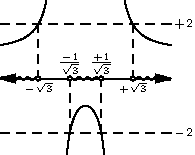 import graph;
import math;

real X=2.5*1.25;

unitsize(3cm/(2*X)); // size(4cm,0);
defaultpen(fontsize(6pt));

real f(real x) { return (x*x+1)/(x*x-1); }
bool3 p(real x) { return (abs(x) != 1) && abs(f(x))<3; }

real w(real x) { return 0.05*sin(20*x); }
void end(real x,bool in) {
  if (in) {
    filldraw(circle(x,0.075),white);
  } else {
    filldraw(circle(x,0.075),black);
  }
}

path xax=(-X,0)--(X,0);
draw(xax,Arrows);
//yaxis("$y$",Arrows);
draw(graph(f,cond=p,-X,X,operator ..));
draw((-X,2)--(X,2),dashed);
draw((-X,-2)--(X,-2),dashed);

real x=-sqrt(3); string lab="${\scriptstyle-\sqrt{3}}$";
draw((x,0)--(x,f(x)),dashed+fontsize(8pt));
label(lab,(x,0),S);

real x=sqrt(3); string lab="${\scriptstyle+\sqrt{3}}$";
draw((x,0)--(x,f(x)),dashed+fontsize(8pt));
label(lab,(x,0),S);

real x=-1/sqrt(3); string lab="$\frac{-1}{\sqrt{3}}$";
draw((x,0)--(x,f(x)),dashed);
label(lab,(x,0),N);

real x=1/sqrt(3); string lab="$\frac{+1}{\sqrt{3}}$";
draw((x,0)--(x,f(x)),dashed);
label(lab,(x,0),N);

label("$+2$",(X,2),E);
label("$-2$",(X,-2),E);

draw(graph(w,-X,-sqrt(3),operator ..));
draw(graph(w,-1/sqrt(3),1/sqrt(3),operator ..));
draw(graph(w,sqrt(3),X,operator ..));
end(-sqrt(3),true);
end(-1/sqrt(3),true);
end(1/sqrt(3),true);
end(sqrt(3),true);
